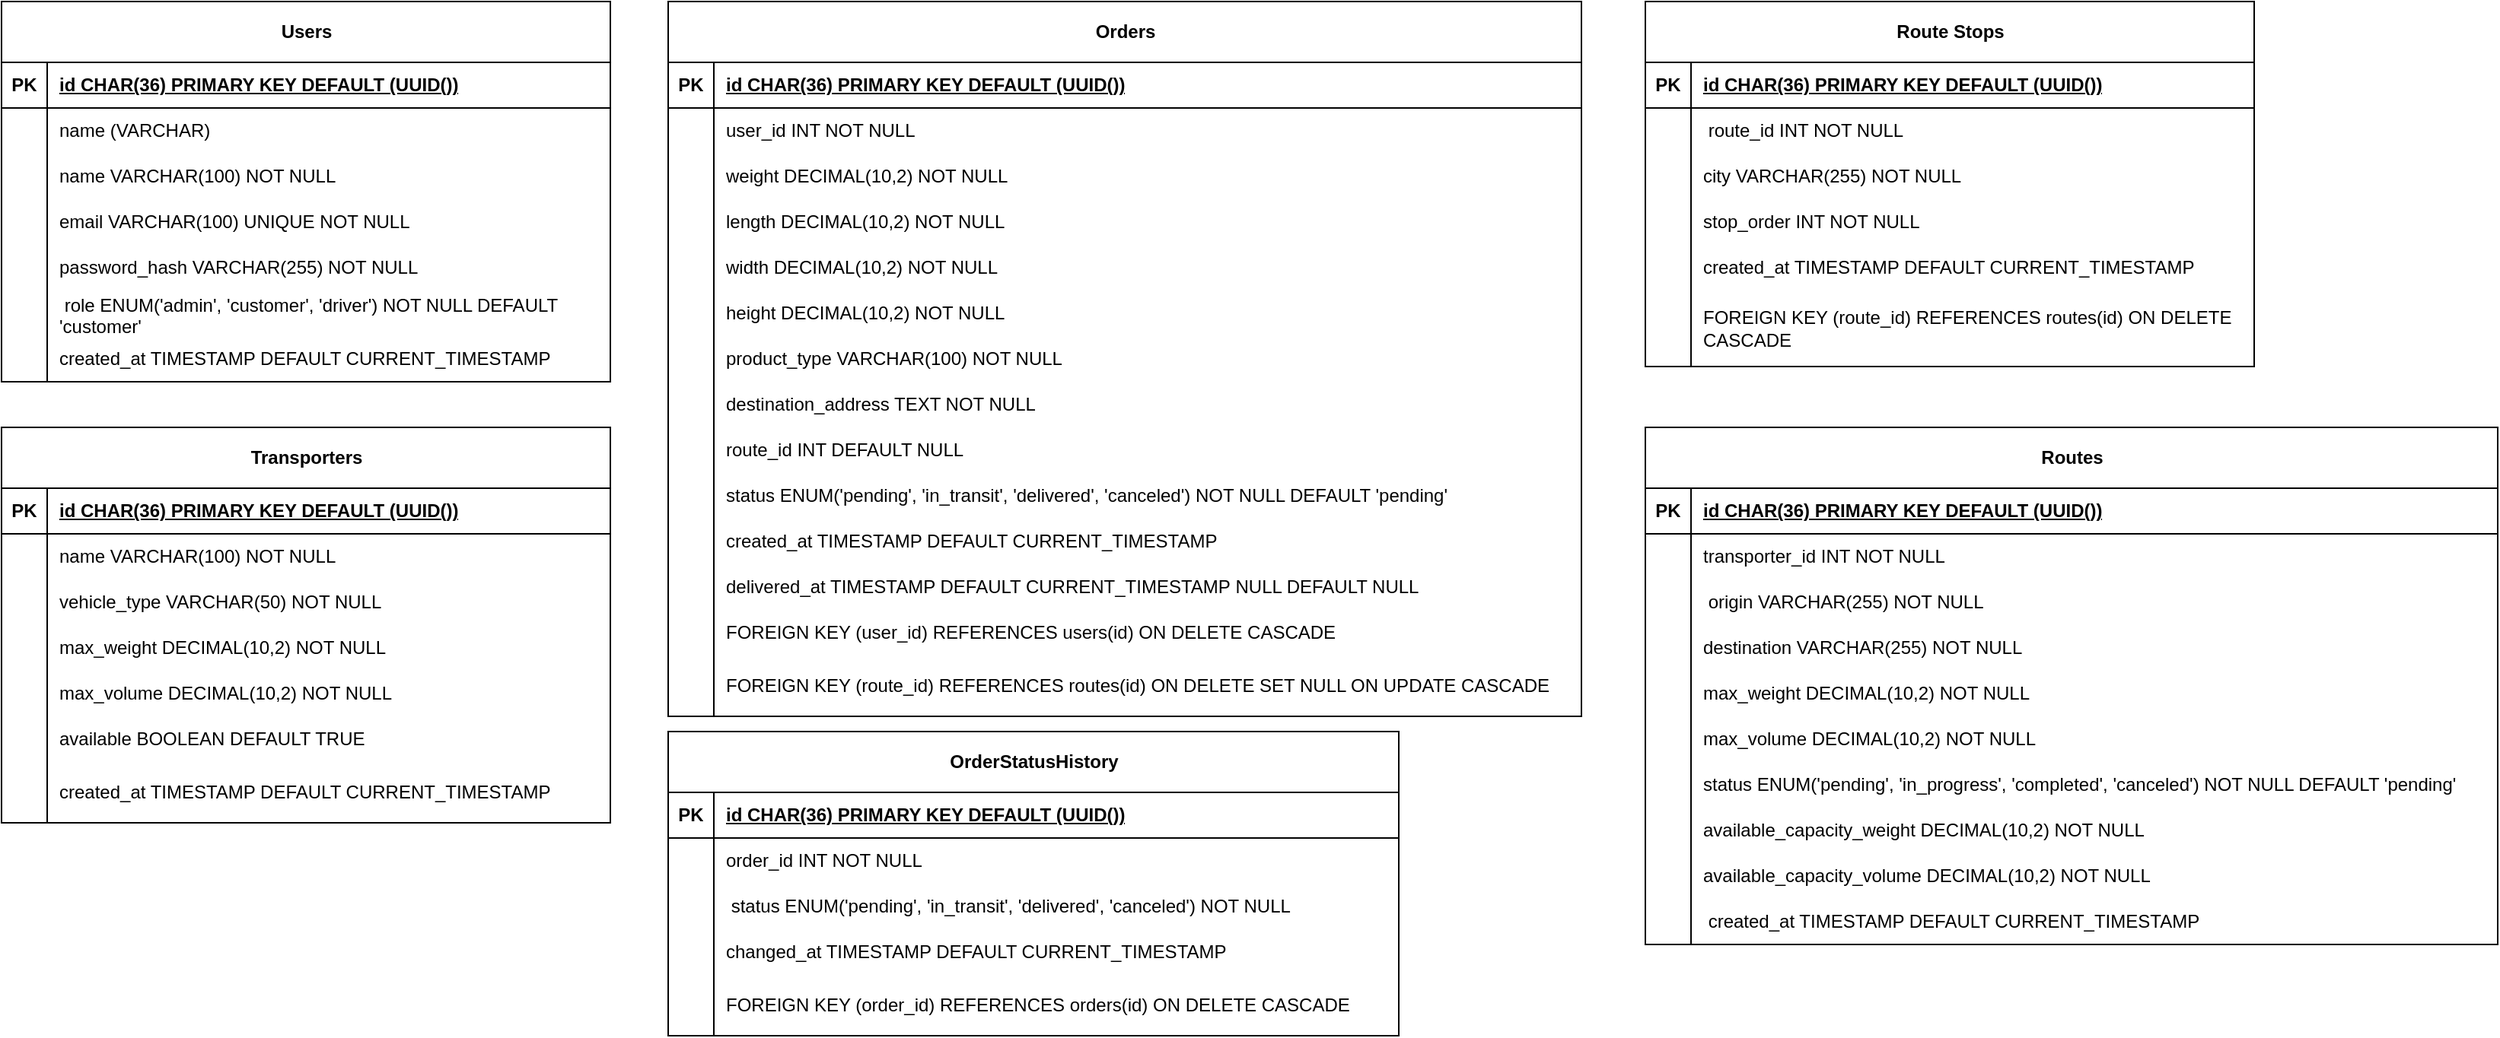 <mxfile version="26.0.11">
  <diagram id="R2lEEEUBdFMjLlhIrx00" name="Page-1">
    <mxGraphModel dx="2049" dy="1170" grid="1" gridSize="10" guides="1" tooltips="1" connect="1" arrows="1" fold="1" page="1" pageScale="1" pageWidth="850" pageHeight="1100" math="0" shadow="0" extFonts="Permanent Marker^https://fonts.googleapis.com/css?family=Permanent+Marker">
      <root>
        <mxCell id="0" />
        <mxCell id="1" parent="0" />
        <mxCell id="r4s87fFPxj2cqv9Bb6Lu-6" value="Users" style="shape=table;startSize=40;container=1;collapsible=1;childLayout=tableLayout;fixedRows=1;rowLines=0;fontStyle=1;align=center;resizeLast=1;html=1;" vertex="1" parent="1">
          <mxGeometry x="40" y="40" width="400" height="250" as="geometry">
            <mxRectangle x="40" y="40" width="70" height="40" as="alternateBounds" />
          </mxGeometry>
        </mxCell>
        <mxCell id="r4s87fFPxj2cqv9Bb6Lu-7" value="" style="shape=tableRow;horizontal=0;startSize=0;swimlaneHead=0;swimlaneBody=0;fillColor=none;collapsible=0;dropTarget=0;points=[[0,0.5],[1,0.5]];portConstraint=eastwest;top=0;left=0;right=0;bottom=1;" vertex="1" parent="r4s87fFPxj2cqv9Bb6Lu-6">
          <mxGeometry y="40" width="400" height="30" as="geometry" />
        </mxCell>
        <mxCell id="r4s87fFPxj2cqv9Bb6Lu-8" value="PK" style="shape=partialRectangle;connectable=0;fillColor=none;top=0;left=0;bottom=0;right=0;fontStyle=1;overflow=hidden;whiteSpace=wrap;html=1;" vertex="1" parent="r4s87fFPxj2cqv9Bb6Lu-7">
          <mxGeometry width="30" height="30" as="geometry">
            <mxRectangle width="30" height="30" as="alternateBounds" />
          </mxGeometry>
        </mxCell>
        <mxCell id="r4s87fFPxj2cqv9Bb6Lu-9" value="id CHAR(36) PRIMARY KEY DEFAULT (UUID())" style="shape=partialRectangle;connectable=0;fillColor=none;top=0;left=0;bottom=0;right=0;align=left;spacingLeft=6;fontStyle=5;overflow=hidden;whiteSpace=wrap;html=1;" vertex="1" parent="r4s87fFPxj2cqv9Bb6Lu-7">
          <mxGeometry x="30" width="370" height="30" as="geometry">
            <mxRectangle width="370" height="30" as="alternateBounds" />
          </mxGeometry>
        </mxCell>
        <mxCell id="r4s87fFPxj2cqv9Bb6Lu-10" value="" style="shape=tableRow;horizontal=0;startSize=0;swimlaneHead=0;swimlaneBody=0;fillColor=none;collapsible=0;dropTarget=0;points=[[0,0.5],[1,0.5]];portConstraint=eastwest;top=0;left=0;right=0;bottom=0;" vertex="1" parent="r4s87fFPxj2cqv9Bb6Lu-6">
          <mxGeometry y="70" width="400" height="30" as="geometry" />
        </mxCell>
        <mxCell id="r4s87fFPxj2cqv9Bb6Lu-11" value="" style="shape=partialRectangle;connectable=0;fillColor=none;top=0;left=0;bottom=0;right=0;editable=1;overflow=hidden;whiteSpace=wrap;html=1;" vertex="1" parent="r4s87fFPxj2cqv9Bb6Lu-10">
          <mxGeometry width="30" height="30" as="geometry">
            <mxRectangle width="30" height="30" as="alternateBounds" />
          </mxGeometry>
        </mxCell>
        <mxCell id="r4s87fFPxj2cqv9Bb6Lu-12" value="&lt;span data-end=&quot;1705&quot; data-start=&quot;1697&quot;&gt;name&lt;/span&gt; (VARCHAR)" style="shape=partialRectangle;connectable=0;fillColor=none;top=0;left=0;bottom=0;right=0;align=left;spacingLeft=6;overflow=hidden;whiteSpace=wrap;html=1;" vertex="1" parent="r4s87fFPxj2cqv9Bb6Lu-10">
          <mxGeometry x="30" width="370" height="30" as="geometry">
            <mxRectangle width="370" height="30" as="alternateBounds" />
          </mxGeometry>
        </mxCell>
        <mxCell id="r4s87fFPxj2cqv9Bb6Lu-13" value="" style="shape=tableRow;horizontal=0;startSize=0;swimlaneHead=0;swimlaneBody=0;fillColor=none;collapsible=0;dropTarget=0;points=[[0,0.5],[1,0.5]];portConstraint=eastwest;top=0;left=0;right=0;bottom=0;" vertex="1" parent="r4s87fFPxj2cqv9Bb6Lu-6">
          <mxGeometry y="100" width="400" height="30" as="geometry" />
        </mxCell>
        <mxCell id="r4s87fFPxj2cqv9Bb6Lu-14" value="" style="shape=partialRectangle;connectable=0;fillColor=none;top=0;left=0;bottom=0;right=0;editable=1;overflow=hidden;whiteSpace=wrap;html=1;" vertex="1" parent="r4s87fFPxj2cqv9Bb6Lu-13">
          <mxGeometry width="30" height="30" as="geometry">
            <mxRectangle width="30" height="30" as="alternateBounds" />
          </mxGeometry>
        </mxCell>
        <mxCell id="r4s87fFPxj2cqv9Bb6Lu-15" value="name VARCHAR(100) NOT NULL" style="shape=partialRectangle;connectable=0;fillColor=none;top=0;left=0;bottom=0;right=0;align=left;spacingLeft=6;overflow=hidden;whiteSpace=wrap;html=1;" vertex="1" parent="r4s87fFPxj2cqv9Bb6Lu-13">
          <mxGeometry x="30" width="370" height="30" as="geometry">
            <mxRectangle width="370" height="30" as="alternateBounds" />
          </mxGeometry>
        </mxCell>
        <mxCell id="r4s87fFPxj2cqv9Bb6Lu-16" value="" style="shape=tableRow;horizontal=0;startSize=0;swimlaneHead=0;swimlaneBody=0;fillColor=none;collapsible=0;dropTarget=0;points=[[0,0.5],[1,0.5]];portConstraint=eastwest;top=0;left=0;right=0;bottom=0;" vertex="1" parent="r4s87fFPxj2cqv9Bb6Lu-6">
          <mxGeometry y="130" width="400" height="30" as="geometry" />
        </mxCell>
        <mxCell id="r4s87fFPxj2cqv9Bb6Lu-17" value="" style="shape=partialRectangle;connectable=0;fillColor=none;top=0;left=0;bottom=0;right=0;editable=1;overflow=hidden;whiteSpace=wrap;html=1;" vertex="1" parent="r4s87fFPxj2cqv9Bb6Lu-16">
          <mxGeometry width="30" height="30" as="geometry">
            <mxRectangle width="30" height="30" as="alternateBounds" />
          </mxGeometry>
        </mxCell>
        <mxCell id="r4s87fFPxj2cqv9Bb6Lu-18" value="email VARCHAR(100) UNIQUE NOT NULL" style="shape=partialRectangle;connectable=0;fillColor=none;top=0;left=0;bottom=0;right=0;align=left;spacingLeft=6;overflow=hidden;whiteSpace=wrap;html=1;" vertex="1" parent="r4s87fFPxj2cqv9Bb6Lu-16">
          <mxGeometry x="30" width="370" height="30" as="geometry">
            <mxRectangle width="370" height="30" as="alternateBounds" />
          </mxGeometry>
        </mxCell>
        <mxCell id="r4s87fFPxj2cqv9Bb6Lu-80" value="" style="shape=tableRow;horizontal=0;startSize=0;swimlaneHead=0;swimlaneBody=0;fillColor=none;collapsible=0;dropTarget=0;points=[[0,0.5],[1,0.5]];portConstraint=eastwest;top=0;left=0;right=0;bottom=0;" vertex="1" parent="r4s87fFPxj2cqv9Bb6Lu-6">
          <mxGeometry y="160" width="400" height="30" as="geometry" />
        </mxCell>
        <mxCell id="r4s87fFPxj2cqv9Bb6Lu-81" value="" style="shape=partialRectangle;connectable=0;fillColor=none;top=0;left=0;bottom=0;right=0;editable=1;overflow=hidden;whiteSpace=wrap;html=1;" vertex="1" parent="r4s87fFPxj2cqv9Bb6Lu-80">
          <mxGeometry width="30" height="30" as="geometry">
            <mxRectangle width="30" height="30" as="alternateBounds" />
          </mxGeometry>
        </mxCell>
        <mxCell id="r4s87fFPxj2cqv9Bb6Lu-82" value="password_hash VARCHAR(255) NOT NULL" style="shape=partialRectangle;connectable=0;fillColor=none;top=0;left=0;bottom=0;right=0;align=left;spacingLeft=6;overflow=hidden;whiteSpace=wrap;html=1;" vertex="1" parent="r4s87fFPxj2cqv9Bb6Lu-80">
          <mxGeometry x="30" width="370" height="30" as="geometry">
            <mxRectangle width="370" height="30" as="alternateBounds" />
          </mxGeometry>
        </mxCell>
        <mxCell id="r4s87fFPxj2cqv9Bb6Lu-83" value="" style="shape=tableRow;horizontal=0;startSize=0;swimlaneHead=0;swimlaneBody=0;fillColor=none;collapsible=0;dropTarget=0;points=[[0,0.5],[1,0.5]];portConstraint=eastwest;top=0;left=0;right=0;bottom=0;" vertex="1" parent="r4s87fFPxj2cqv9Bb6Lu-6">
          <mxGeometry y="190" width="400" height="30" as="geometry" />
        </mxCell>
        <mxCell id="r4s87fFPxj2cqv9Bb6Lu-84" value="" style="shape=partialRectangle;connectable=0;fillColor=none;top=0;left=0;bottom=0;right=0;editable=1;overflow=hidden;whiteSpace=wrap;html=1;" vertex="1" parent="r4s87fFPxj2cqv9Bb6Lu-83">
          <mxGeometry width="30" height="30" as="geometry">
            <mxRectangle width="30" height="30" as="alternateBounds" />
          </mxGeometry>
        </mxCell>
        <mxCell id="r4s87fFPxj2cqv9Bb6Lu-85" value="&amp;nbsp;role ENUM(&#39;admin&#39;, &#39;customer&#39;, &#39;driver&#39;) NOT NULL DEFAULT &#39;customer&#39;" style="shape=partialRectangle;connectable=0;fillColor=none;top=0;left=0;bottom=0;right=0;align=left;spacingLeft=6;overflow=hidden;whiteSpace=wrap;html=1;" vertex="1" parent="r4s87fFPxj2cqv9Bb6Lu-83">
          <mxGeometry x="30" width="370" height="30" as="geometry">
            <mxRectangle width="370" height="30" as="alternateBounds" />
          </mxGeometry>
        </mxCell>
        <mxCell id="r4s87fFPxj2cqv9Bb6Lu-101" value="" style="shape=tableRow;horizontal=0;startSize=0;swimlaneHead=0;swimlaneBody=0;fillColor=none;collapsible=0;dropTarget=0;points=[[0,0.5],[1,0.5]];portConstraint=eastwest;top=0;left=0;right=0;bottom=0;" vertex="1" parent="r4s87fFPxj2cqv9Bb6Lu-6">
          <mxGeometry y="220" width="400" height="30" as="geometry" />
        </mxCell>
        <mxCell id="r4s87fFPxj2cqv9Bb6Lu-102" value="" style="shape=partialRectangle;connectable=0;fillColor=none;top=0;left=0;bottom=0;right=0;editable=1;overflow=hidden;whiteSpace=wrap;html=1;" vertex="1" parent="r4s87fFPxj2cqv9Bb6Lu-101">
          <mxGeometry width="30" height="30" as="geometry">
            <mxRectangle width="30" height="30" as="alternateBounds" />
          </mxGeometry>
        </mxCell>
        <mxCell id="r4s87fFPxj2cqv9Bb6Lu-103" value="created_at TIMESTAMP DEFAULT CURRENT_TIMESTAMP" style="shape=partialRectangle;connectable=0;fillColor=none;top=0;left=0;bottom=0;right=0;align=left;spacingLeft=6;overflow=hidden;whiteSpace=wrap;html=1;" vertex="1" parent="r4s87fFPxj2cqv9Bb6Lu-101">
          <mxGeometry x="30" width="370" height="30" as="geometry">
            <mxRectangle width="370" height="30" as="alternateBounds" />
          </mxGeometry>
        </mxCell>
        <mxCell id="r4s87fFPxj2cqv9Bb6Lu-19" value="Orders" style="shape=table;startSize=40;container=1;collapsible=1;childLayout=tableLayout;fixedRows=1;rowLines=0;fontStyle=1;align=center;resizeLast=1;html=1;" vertex="1" parent="1">
          <mxGeometry x="478" y="40" width="600" height="470" as="geometry" />
        </mxCell>
        <mxCell id="r4s87fFPxj2cqv9Bb6Lu-20" value="" style="shape=tableRow;horizontal=0;startSize=0;swimlaneHead=0;swimlaneBody=0;fillColor=none;collapsible=0;dropTarget=0;points=[[0,0.5],[1,0.5]];portConstraint=eastwest;top=0;left=0;right=0;bottom=1;" vertex="1" parent="r4s87fFPxj2cqv9Bb6Lu-19">
          <mxGeometry y="40" width="600" height="30" as="geometry" />
        </mxCell>
        <mxCell id="r4s87fFPxj2cqv9Bb6Lu-21" value="PK" style="shape=partialRectangle;connectable=0;fillColor=none;top=0;left=0;bottom=0;right=0;fontStyle=1;overflow=hidden;whiteSpace=wrap;html=1;" vertex="1" parent="r4s87fFPxj2cqv9Bb6Lu-20">
          <mxGeometry width="30" height="30" as="geometry">
            <mxRectangle width="30" height="30" as="alternateBounds" />
          </mxGeometry>
        </mxCell>
        <mxCell id="r4s87fFPxj2cqv9Bb6Lu-22" value="id CHAR(36) PRIMARY KEY DEFAULT (UUID())" style="shape=partialRectangle;connectable=0;fillColor=none;top=0;left=0;bottom=0;right=0;align=left;spacingLeft=6;fontStyle=5;overflow=hidden;whiteSpace=wrap;html=1;" vertex="1" parent="r4s87fFPxj2cqv9Bb6Lu-20">
          <mxGeometry x="30" width="570" height="30" as="geometry">
            <mxRectangle width="570" height="30" as="alternateBounds" />
          </mxGeometry>
        </mxCell>
        <mxCell id="r4s87fFPxj2cqv9Bb6Lu-23" value="" style="shape=tableRow;horizontal=0;startSize=0;swimlaneHead=0;swimlaneBody=0;fillColor=none;collapsible=0;dropTarget=0;points=[[0,0.5],[1,0.5]];portConstraint=eastwest;top=0;left=0;right=0;bottom=0;" vertex="1" parent="r4s87fFPxj2cqv9Bb6Lu-19">
          <mxGeometry y="70" width="600" height="30" as="geometry" />
        </mxCell>
        <mxCell id="r4s87fFPxj2cqv9Bb6Lu-24" value="" style="shape=partialRectangle;connectable=0;fillColor=none;top=0;left=0;bottom=0;right=0;editable=1;overflow=hidden;whiteSpace=wrap;html=1;" vertex="1" parent="r4s87fFPxj2cqv9Bb6Lu-23">
          <mxGeometry width="30" height="30" as="geometry">
            <mxRectangle width="30" height="30" as="alternateBounds" />
          </mxGeometry>
        </mxCell>
        <mxCell id="r4s87fFPxj2cqv9Bb6Lu-25" value="user_id INT NOT NULL" style="shape=partialRectangle;connectable=0;fillColor=none;top=0;left=0;bottom=0;right=0;align=left;spacingLeft=6;overflow=hidden;whiteSpace=wrap;html=1;" vertex="1" parent="r4s87fFPxj2cqv9Bb6Lu-23">
          <mxGeometry x="30" width="570" height="30" as="geometry">
            <mxRectangle width="570" height="30" as="alternateBounds" />
          </mxGeometry>
        </mxCell>
        <mxCell id="r4s87fFPxj2cqv9Bb6Lu-26" value="" style="shape=tableRow;horizontal=0;startSize=0;swimlaneHead=0;swimlaneBody=0;fillColor=none;collapsible=0;dropTarget=0;points=[[0,0.5],[1,0.5]];portConstraint=eastwest;top=0;left=0;right=0;bottom=0;" vertex="1" parent="r4s87fFPxj2cqv9Bb6Lu-19">
          <mxGeometry y="100" width="600" height="30" as="geometry" />
        </mxCell>
        <mxCell id="r4s87fFPxj2cqv9Bb6Lu-27" value="" style="shape=partialRectangle;connectable=0;fillColor=none;top=0;left=0;bottom=0;right=0;editable=1;overflow=hidden;whiteSpace=wrap;html=1;" vertex="1" parent="r4s87fFPxj2cqv9Bb6Lu-26">
          <mxGeometry width="30" height="30" as="geometry">
            <mxRectangle width="30" height="30" as="alternateBounds" />
          </mxGeometry>
        </mxCell>
        <mxCell id="r4s87fFPxj2cqv9Bb6Lu-28" value="weight DECIMAL(10,2) NOT NULL" style="shape=partialRectangle;connectable=0;fillColor=none;top=0;left=0;bottom=0;right=0;align=left;spacingLeft=6;overflow=hidden;whiteSpace=wrap;html=1;" vertex="1" parent="r4s87fFPxj2cqv9Bb6Lu-26">
          <mxGeometry x="30" width="570" height="30" as="geometry">
            <mxRectangle width="570" height="30" as="alternateBounds" />
          </mxGeometry>
        </mxCell>
        <mxCell id="r4s87fFPxj2cqv9Bb6Lu-29" value="" style="shape=tableRow;horizontal=0;startSize=0;swimlaneHead=0;swimlaneBody=0;fillColor=none;collapsible=0;dropTarget=0;points=[[0,0.5],[1,0.5]];portConstraint=eastwest;top=0;left=0;right=0;bottom=0;" vertex="1" parent="r4s87fFPxj2cqv9Bb6Lu-19">
          <mxGeometry y="130" width="600" height="30" as="geometry" />
        </mxCell>
        <mxCell id="r4s87fFPxj2cqv9Bb6Lu-30" value="" style="shape=partialRectangle;connectable=0;fillColor=none;top=0;left=0;bottom=0;right=0;editable=1;overflow=hidden;whiteSpace=wrap;html=1;" vertex="1" parent="r4s87fFPxj2cqv9Bb6Lu-29">
          <mxGeometry width="30" height="30" as="geometry">
            <mxRectangle width="30" height="30" as="alternateBounds" />
          </mxGeometry>
        </mxCell>
        <mxCell id="r4s87fFPxj2cqv9Bb6Lu-31" value="length DECIMAL(10,2) NOT NULL" style="shape=partialRectangle;connectable=0;fillColor=none;top=0;left=0;bottom=0;right=0;align=left;spacingLeft=6;overflow=hidden;whiteSpace=wrap;html=1;" vertex="1" parent="r4s87fFPxj2cqv9Bb6Lu-29">
          <mxGeometry x="30" width="570" height="30" as="geometry">
            <mxRectangle width="570" height="30" as="alternateBounds" />
          </mxGeometry>
        </mxCell>
        <mxCell id="r4s87fFPxj2cqv9Bb6Lu-86" value="" style="shape=tableRow;horizontal=0;startSize=0;swimlaneHead=0;swimlaneBody=0;fillColor=none;collapsible=0;dropTarget=0;points=[[0,0.5],[1,0.5]];portConstraint=eastwest;top=0;left=0;right=0;bottom=0;" vertex="1" parent="r4s87fFPxj2cqv9Bb6Lu-19">
          <mxGeometry y="160" width="600" height="30" as="geometry" />
        </mxCell>
        <mxCell id="r4s87fFPxj2cqv9Bb6Lu-87" value="" style="shape=partialRectangle;connectable=0;fillColor=none;top=0;left=0;bottom=0;right=0;editable=1;overflow=hidden;whiteSpace=wrap;html=1;" vertex="1" parent="r4s87fFPxj2cqv9Bb6Lu-86">
          <mxGeometry width="30" height="30" as="geometry">
            <mxRectangle width="30" height="30" as="alternateBounds" />
          </mxGeometry>
        </mxCell>
        <mxCell id="r4s87fFPxj2cqv9Bb6Lu-88" value="width DECIMAL(10,2) NOT NULL" style="shape=partialRectangle;connectable=0;fillColor=none;top=0;left=0;bottom=0;right=0;align=left;spacingLeft=6;overflow=hidden;whiteSpace=wrap;html=1;" vertex="1" parent="r4s87fFPxj2cqv9Bb6Lu-86">
          <mxGeometry x="30" width="570" height="30" as="geometry">
            <mxRectangle width="570" height="30" as="alternateBounds" />
          </mxGeometry>
        </mxCell>
        <mxCell id="r4s87fFPxj2cqv9Bb6Lu-89" value="" style="shape=tableRow;horizontal=0;startSize=0;swimlaneHead=0;swimlaneBody=0;fillColor=none;collapsible=0;dropTarget=0;points=[[0,0.5],[1,0.5]];portConstraint=eastwest;top=0;left=0;right=0;bottom=0;" vertex="1" parent="r4s87fFPxj2cqv9Bb6Lu-19">
          <mxGeometry y="190" width="600" height="30" as="geometry" />
        </mxCell>
        <mxCell id="r4s87fFPxj2cqv9Bb6Lu-90" value="" style="shape=partialRectangle;connectable=0;fillColor=none;top=0;left=0;bottom=0;right=0;editable=1;overflow=hidden;whiteSpace=wrap;html=1;" vertex="1" parent="r4s87fFPxj2cqv9Bb6Lu-89">
          <mxGeometry width="30" height="30" as="geometry">
            <mxRectangle width="30" height="30" as="alternateBounds" />
          </mxGeometry>
        </mxCell>
        <mxCell id="r4s87fFPxj2cqv9Bb6Lu-91" value="height DECIMAL(10,2) NOT NULL" style="shape=partialRectangle;connectable=0;fillColor=none;top=0;left=0;bottom=0;right=0;align=left;spacingLeft=6;overflow=hidden;whiteSpace=wrap;html=1;" vertex="1" parent="r4s87fFPxj2cqv9Bb6Lu-89">
          <mxGeometry x="30" width="570" height="30" as="geometry">
            <mxRectangle width="570" height="30" as="alternateBounds" />
          </mxGeometry>
        </mxCell>
        <mxCell id="r4s87fFPxj2cqv9Bb6Lu-92" value="" style="shape=tableRow;horizontal=0;startSize=0;swimlaneHead=0;swimlaneBody=0;fillColor=none;collapsible=0;dropTarget=0;points=[[0,0.5],[1,0.5]];portConstraint=eastwest;top=0;left=0;right=0;bottom=0;" vertex="1" parent="r4s87fFPxj2cqv9Bb6Lu-19">
          <mxGeometry y="220" width="600" height="30" as="geometry" />
        </mxCell>
        <mxCell id="r4s87fFPxj2cqv9Bb6Lu-93" value="" style="shape=partialRectangle;connectable=0;fillColor=none;top=0;left=0;bottom=0;right=0;editable=1;overflow=hidden;whiteSpace=wrap;html=1;" vertex="1" parent="r4s87fFPxj2cqv9Bb6Lu-92">
          <mxGeometry width="30" height="30" as="geometry">
            <mxRectangle width="30" height="30" as="alternateBounds" />
          </mxGeometry>
        </mxCell>
        <mxCell id="r4s87fFPxj2cqv9Bb6Lu-94" value="product_type VARCHAR(100) NOT NULL" style="shape=partialRectangle;connectable=0;fillColor=none;top=0;left=0;bottom=0;right=0;align=left;spacingLeft=6;overflow=hidden;whiteSpace=wrap;html=1;" vertex="1" parent="r4s87fFPxj2cqv9Bb6Lu-92">
          <mxGeometry x="30" width="570" height="30" as="geometry">
            <mxRectangle width="570" height="30" as="alternateBounds" />
          </mxGeometry>
        </mxCell>
        <mxCell id="r4s87fFPxj2cqv9Bb6Lu-95" value="" style="shape=tableRow;horizontal=0;startSize=0;swimlaneHead=0;swimlaneBody=0;fillColor=none;collapsible=0;dropTarget=0;points=[[0,0.5],[1,0.5]];portConstraint=eastwest;top=0;left=0;right=0;bottom=0;" vertex="1" parent="r4s87fFPxj2cqv9Bb6Lu-19">
          <mxGeometry y="250" width="600" height="30" as="geometry" />
        </mxCell>
        <mxCell id="r4s87fFPxj2cqv9Bb6Lu-96" value="" style="shape=partialRectangle;connectable=0;fillColor=none;top=0;left=0;bottom=0;right=0;editable=1;overflow=hidden;whiteSpace=wrap;html=1;" vertex="1" parent="r4s87fFPxj2cqv9Bb6Lu-95">
          <mxGeometry width="30" height="30" as="geometry">
            <mxRectangle width="30" height="30" as="alternateBounds" />
          </mxGeometry>
        </mxCell>
        <mxCell id="r4s87fFPxj2cqv9Bb6Lu-97" value="destination_address TEXT NOT NULL" style="shape=partialRectangle;connectable=0;fillColor=none;top=0;left=0;bottom=0;right=0;align=left;spacingLeft=6;overflow=hidden;whiteSpace=wrap;html=1;" vertex="1" parent="r4s87fFPxj2cqv9Bb6Lu-95">
          <mxGeometry x="30" width="570" height="30" as="geometry">
            <mxRectangle width="570" height="30" as="alternateBounds" />
          </mxGeometry>
        </mxCell>
        <mxCell id="r4s87fFPxj2cqv9Bb6Lu-98" value="" style="shape=tableRow;horizontal=0;startSize=0;swimlaneHead=0;swimlaneBody=0;fillColor=none;collapsible=0;dropTarget=0;points=[[0,0.5],[1,0.5]];portConstraint=eastwest;top=0;left=0;right=0;bottom=0;" vertex="1" parent="r4s87fFPxj2cqv9Bb6Lu-19">
          <mxGeometry y="280" width="600" height="30" as="geometry" />
        </mxCell>
        <mxCell id="r4s87fFPxj2cqv9Bb6Lu-99" value="" style="shape=partialRectangle;connectable=0;fillColor=none;top=0;left=0;bottom=0;right=0;editable=1;overflow=hidden;whiteSpace=wrap;html=1;" vertex="1" parent="r4s87fFPxj2cqv9Bb6Lu-98">
          <mxGeometry width="30" height="30" as="geometry">
            <mxRectangle width="30" height="30" as="alternateBounds" />
          </mxGeometry>
        </mxCell>
        <mxCell id="r4s87fFPxj2cqv9Bb6Lu-100" value="route_id INT DEFAULT NULL" style="shape=partialRectangle;connectable=0;fillColor=none;top=0;left=0;bottom=0;right=0;align=left;spacingLeft=6;overflow=hidden;whiteSpace=wrap;html=1;" vertex="1" parent="r4s87fFPxj2cqv9Bb6Lu-98">
          <mxGeometry x="30" width="570" height="30" as="geometry">
            <mxRectangle width="570" height="30" as="alternateBounds" />
          </mxGeometry>
        </mxCell>
        <mxCell id="r4s87fFPxj2cqv9Bb6Lu-104" value="" style="shape=tableRow;horizontal=0;startSize=0;swimlaneHead=0;swimlaneBody=0;fillColor=none;collapsible=0;dropTarget=0;points=[[0,0.5],[1,0.5]];portConstraint=eastwest;top=0;left=0;right=0;bottom=0;" vertex="1" parent="r4s87fFPxj2cqv9Bb6Lu-19">
          <mxGeometry y="310" width="600" height="30" as="geometry" />
        </mxCell>
        <mxCell id="r4s87fFPxj2cqv9Bb6Lu-105" value="" style="shape=partialRectangle;connectable=0;fillColor=none;top=0;left=0;bottom=0;right=0;editable=1;overflow=hidden;whiteSpace=wrap;html=1;" vertex="1" parent="r4s87fFPxj2cqv9Bb6Lu-104">
          <mxGeometry width="30" height="30" as="geometry">
            <mxRectangle width="30" height="30" as="alternateBounds" />
          </mxGeometry>
        </mxCell>
        <mxCell id="r4s87fFPxj2cqv9Bb6Lu-106" value="status ENUM(&#39;pending&#39;, &#39;in_transit&#39;, &#39;delivered&#39;, &#39;canceled&#39;) NOT NULL DEFAULT &#39;pending&#39;" style="shape=partialRectangle;connectable=0;fillColor=none;top=0;left=0;bottom=0;right=0;align=left;spacingLeft=6;overflow=hidden;whiteSpace=wrap;html=1;" vertex="1" parent="r4s87fFPxj2cqv9Bb6Lu-104">
          <mxGeometry x="30" width="570" height="30" as="geometry">
            <mxRectangle width="570" height="30" as="alternateBounds" />
          </mxGeometry>
        </mxCell>
        <mxCell id="r4s87fFPxj2cqv9Bb6Lu-107" value="" style="shape=tableRow;horizontal=0;startSize=0;swimlaneHead=0;swimlaneBody=0;fillColor=none;collapsible=0;dropTarget=0;points=[[0,0.5],[1,0.5]];portConstraint=eastwest;top=0;left=0;right=0;bottom=0;" vertex="1" parent="r4s87fFPxj2cqv9Bb6Lu-19">
          <mxGeometry y="340" width="600" height="30" as="geometry" />
        </mxCell>
        <mxCell id="r4s87fFPxj2cqv9Bb6Lu-108" value="" style="shape=partialRectangle;connectable=0;fillColor=none;top=0;left=0;bottom=0;right=0;editable=1;overflow=hidden;whiteSpace=wrap;html=1;" vertex="1" parent="r4s87fFPxj2cqv9Bb6Lu-107">
          <mxGeometry width="30" height="30" as="geometry">
            <mxRectangle width="30" height="30" as="alternateBounds" />
          </mxGeometry>
        </mxCell>
        <mxCell id="r4s87fFPxj2cqv9Bb6Lu-109" value="created_at TIMESTAMP DEFAULT CURRENT_TIMESTAMP" style="shape=partialRectangle;connectable=0;fillColor=none;top=0;left=0;bottom=0;right=0;align=left;spacingLeft=6;overflow=hidden;whiteSpace=wrap;html=1;" vertex="1" parent="r4s87fFPxj2cqv9Bb6Lu-107">
          <mxGeometry x="30" width="570" height="30" as="geometry">
            <mxRectangle width="570" height="30" as="alternateBounds" />
          </mxGeometry>
        </mxCell>
        <mxCell id="r4s87fFPxj2cqv9Bb6Lu-176" value="" style="shape=tableRow;horizontal=0;startSize=0;swimlaneHead=0;swimlaneBody=0;fillColor=none;collapsible=0;dropTarget=0;points=[[0,0.5],[1,0.5]];portConstraint=eastwest;top=0;left=0;right=0;bottom=0;" vertex="1" parent="r4s87fFPxj2cqv9Bb6Lu-19">
          <mxGeometry y="370" width="600" height="30" as="geometry" />
        </mxCell>
        <mxCell id="r4s87fFPxj2cqv9Bb6Lu-177" value="" style="shape=partialRectangle;connectable=0;fillColor=none;top=0;left=0;bottom=0;right=0;editable=1;overflow=hidden;whiteSpace=wrap;html=1;" vertex="1" parent="r4s87fFPxj2cqv9Bb6Lu-176">
          <mxGeometry width="30" height="30" as="geometry">
            <mxRectangle width="30" height="30" as="alternateBounds" />
          </mxGeometry>
        </mxCell>
        <mxCell id="r4s87fFPxj2cqv9Bb6Lu-178" value="delivered_at TIMESTAMP DEFAULT CURRENT_TIMESTAMP&amp;nbsp;NULL DEFAULT NULL" style="shape=partialRectangle;connectable=0;fillColor=none;top=0;left=0;bottom=0;right=0;align=left;spacingLeft=6;overflow=hidden;whiteSpace=wrap;html=1;" vertex="1" parent="r4s87fFPxj2cqv9Bb6Lu-176">
          <mxGeometry x="30" width="570" height="30" as="geometry">
            <mxRectangle width="570" height="30" as="alternateBounds" />
          </mxGeometry>
        </mxCell>
        <mxCell id="r4s87fFPxj2cqv9Bb6Lu-110" value="" style="shape=tableRow;horizontal=0;startSize=0;swimlaneHead=0;swimlaneBody=0;fillColor=none;collapsible=0;dropTarget=0;points=[[0,0.5],[1,0.5]];portConstraint=eastwest;top=0;left=0;right=0;bottom=0;" vertex="1" parent="r4s87fFPxj2cqv9Bb6Lu-19">
          <mxGeometry y="400" width="600" height="30" as="geometry" />
        </mxCell>
        <mxCell id="r4s87fFPxj2cqv9Bb6Lu-111" value="" style="shape=partialRectangle;connectable=0;fillColor=none;top=0;left=0;bottom=0;right=0;editable=1;overflow=hidden;whiteSpace=wrap;html=1;" vertex="1" parent="r4s87fFPxj2cqv9Bb6Lu-110">
          <mxGeometry width="30" height="30" as="geometry">
            <mxRectangle width="30" height="30" as="alternateBounds" />
          </mxGeometry>
        </mxCell>
        <mxCell id="r4s87fFPxj2cqv9Bb6Lu-112" value="FOREIGN KEY (user_id) REFERENCES users(id) ON DELETE CASCADE" style="shape=partialRectangle;connectable=0;fillColor=none;top=0;left=0;bottom=0;right=0;align=left;spacingLeft=6;overflow=hidden;whiteSpace=wrap;html=1;" vertex="1" parent="r4s87fFPxj2cqv9Bb6Lu-110">
          <mxGeometry x="30" width="570" height="30" as="geometry">
            <mxRectangle width="570" height="30" as="alternateBounds" />
          </mxGeometry>
        </mxCell>
        <mxCell id="r4s87fFPxj2cqv9Bb6Lu-113" value="" style="shape=tableRow;horizontal=0;startSize=0;swimlaneHead=0;swimlaneBody=0;fillColor=none;collapsible=0;dropTarget=0;points=[[0,0.5],[1,0.5]];portConstraint=eastwest;top=0;left=0;right=0;bottom=0;" vertex="1" parent="r4s87fFPxj2cqv9Bb6Lu-19">
          <mxGeometry y="430" width="600" height="40" as="geometry" />
        </mxCell>
        <mxCell id="r4s87fFPxj2cqv9Bb6Lu-114" value="" style="shape=partialRectangle;connectable=0;fillColor=none;top=0;left=0;bottom=0;right=0;editable=1;overflow=hidden;whiteSpace=wrap;html=1;" vertex="1" parent="r4s87fFPxj2cqv9Bb6Lu-113">
          <mxGeometry width="30" height="40" as="geometry">
            <mxRectangle width="30" height="40" as="alternateBounds" />
          </mxGeometry>
        </mxCell>
        <mxCell id="r4s87fFPxj2cqv9Bb6Lu-115" value="FOREIGN KEY (route_id) REFERENCES routes(id) ON DELETE SET NULL ON UPDATE CASCADE" style="shape=partialRectangle;connectable=0;fillColor=none;top=0;left=0;bottom=0;right=0;align=left;spacingLeft=6;overflow=hidden;whiteSpace=wrap;html=1;" vertex="1" parent="r4s87fFPxj2cqv9Bb6Lu-113">
          <mxGeometry x="30" width="570" height="40" as="geometry">
            <mxRectangle width="570" height="40" as="alternateBounds" />
          </mxGeometry>
        </mxCell>
        <mxCell id="r4s87fFPxj2cqv9Bb6Lu-32" value="Transporters" style="shape=table;startSize=40;container=1;collapsible=1;childLayout=tableLayout;fixedRows=1;rowLines=0;fontStyle=1;align=center;resizeLast=1;html=1;" vertex="1" parent="1">
          <mxGeometry x="40" y="320" width="400" height="260" as="geometry" />
        </mxCell>
        <mxCell id="r4s87fFPxj2cqv9Bb6Lu-33" value="" style="shape=tableRow;horizontal=0;startSize=0;swimlaneHead=0;swimlaneBody=0;fillColor=none;collapsible=0;dropTarget=0;points=[[0,0.5],[1,0.5]];portConstraint=eastwest;top=0;left=0;right=0;bottom=1;" vertex="1" parent="r4s87fFPxj2cqv9Bb6Lu-32">
          <mxGeometry y="40" width="400" height="30" as="geometry" />
        </mxCell>
        <mxCell id="r4s87fFPxj2cqv9Bb6Lu-34" value="PK" style="shape=partialRectangle;connectable=0;fillColor=none;top=0;left=0;bottom=0;right=0;fontStyle=1;overflow=hidden;whiteSpace=wrap;html=1;" vertex="1" parent="r4s87fFPxj2cqv9Bb6Lu-33">
          <mxGeometry width="30" height="30" as="geometry">
            <mxRectangle width="30" height="30" as="alternateBounds" />
          </mxGeometry>
        </mxCell>
        <mxCell id="r4s87fFPxj2cqv9Bb6Lu-35" value="id CHAR(36) PRIMARY KEY DEFAULT (UUID())" style="shape=partialRectangle;connectable=0;fillColor=none;top=0;left=0;bottom=0;right=0;align=left;spacingLeft=6;fontStyle=5;overflow=hidden;whiteSpace=wrap;html=1;" vertex="1" parent="r4s87fFPxj2cqv9Bb6Lu-33">
          <mxGeometry x="30" width="370" height="30" as="geometry">
            <mxRectangle width="370" height="30" as="alternateBounds" />
          </mxGeometry>
        </mxCell>
        <mxCell id="r4s87fFPxj2cqv9Bb6Lu-36" value="" style="shape=tableRow;horizontal=0;startSize=0;swimlaneHead=0;swimlaneBody=0;fillColor=none;collapsible=0;dropTarget=0;points=[[0,0.5],[1,0.5]];portConstraint=eastwest;top=0;left=0;right=0;bottom=0;" vertex="1" parent="r4s87fFPxj2cqv9Bb6Lu-32">
          <mxGeometry y="70" width="400" height="30" as="geometry" />
        </mxCell>
        <mxCell id="r4s87fFPxj2cqv9Bb6Lu-37" value="" style="shape=partialRectangle;connectable=0;fillColor=none;top=0;left=0;bottom=0;right=0;editable=1;overflow=hidden;whiteSpace=wrap;html=1;" vertex="1" parent="r4s87fFPxj2cqv9Bb6Lu-36">
          <mxGeometry width="30" height="30" as="geometry">
            <mxRectangle width="30" height="30" as="alternateBounds" />
          </mxGeometry>
        </mxCell>
        <mxCell id="r4s87fFPxj2cqv9Bb6Lu-38" value="name VARCHAR(100) NOT NULL" style="shape=partialRectangle;connectable=0;fillColor=none;top=0;left=0;bottom=0;right=0;align=left;spacingLeft=6;overflow=hidden;whiteSpace=wrap;html=1;" vertex="1" parent="r4s87fFPxj2cqv9Bb6Lu-36">
          <mxGeometry x="30" width="370" height="30" as="geometry">
            <mxRectangle width="370" height="30" as="alternateBounds" />
          </mxGeometry>
        </mxCell>
        <mxCell id="r4s87fFPxj2cqv9Bb6Lu-39" value="" style="shape=tableRow;horizontal=0;startSize=0;swimlaneHead=0;swimlaneBody=0;fillColor=none;collapsible=0;dropTarget=0;points=[[0,0.5],[1,0.5]];portConstraint=eastwest;top=0;left=0;right=0;bottom=0;" vertex="1" parent="r4s87fFPxj2cqv9Bb6Lu-32">
          <mxGeometry y="100" width="400" height="30" as="geometry" />
        </mxCell>
        <mxCell id="r4s87fFPxj2cqv9Bb6Lu-40" value="" style="shape=partialRectangle;connectable=0;fillColor=none;top=0;left=0;bottom=0;right=0;editable=1;overflow=hidden;whiteSpace=wrap;html=1;" vertex="1" parent="r4s87fFPxj2cqv9Bb6Lu-39">
          <mxGeometry width="30" height="30" as="geometry">
            <mxRectangle width="30" height="30" as="alternateBounds" />
          </mxGeometry>
        </mxCell>
        <mxCell id="r4s87fFPxj2cqv9Bb6Lu-41" value="vehicle_type VARCHAR(50) NOT NULL" style="shape=partialRectangle;connectable=0;fillColor=none;top=0;left=0;bottom=0;right=0;align=left;spacingLeft=6;overflow=hidden;whiteSpace=wrap;html=1;" vertex="1" parent="r4s87fFPxj2cqv9Bb6Lu-39">
          <mxGeometry x="30" width="370" height="30" as="geometry">
            <mxRectangle width="370" height="30" as="alternateBounds" />
          </mxGeometry>
        </mxCell>
        <mxCell id="r4s87fFPxj2cqv9Bb6Lu-42" value="" style="shape=tableRow;horizontal=0;startSize=0;swimlaneHead=0;swimlaneBody=0;fillColor=none;collapsible=0;dropTarget=0;points=[[0,0.5],[1,0.5]];portConstraint=eastwest;top=0;left=0;right=0;bottom=0;" vertex="1" parent="r4s87fFPxj2cqv9Bb6Lu-32">
          <mxGeometry y="130" width="400" height="30" as="geometry" />
        </mxCell>
        <mxCell id="r4s87fFPxj2cqv9Bb6Lu-43" value="" style="shape=partialRectangle;connectable=0;fillColor=none;top=0;left=0;bottom=0;right=0;editable=1;overflow=hidden;whiteSpace=wrap;html=1;" vertex="1" parent="r4s87fFPxj2cqv9Bb6Lu-42">
          <mxGeometry width="30" height="30" as="geometry">
            <mxRectangle width="30" height="30" as="alternateBounds" />
          </mxGeometry>
        </mxCell>
        <mxCell id="r4s87fFPxj2cqv9Bb6Lu-44" value="max_weight DECIMAL(10,2) NOT NULL" style="shape=partialRectangle;connectable=0;fillColor=none;top=0;left=0;bottom=0;right=0;align=left;spacingLeft=6;overflow=hidden;whiteSpace=wrap;html=1;" vertex="1" parent="r4s87fFPxj2cqv9Bb6Lu-42">
          <mxGeometry x="30" width="370" height="30" as="geometry">
            <mxRectangle width="370" height="30" as="alternateBounds" />
          </mxGeometry>
        </mxCell>
        <mxCell id="r4s87fFPxj2cqv9Bb6Lu-160" value="" style="shape=tableRow;horizontal=0;startSize=0;swimlaneHead=0;swimlaneBody=0;fillColor=none;collapsible=0;dropTarget=0;points=[[0,0.5],[1,0.5]];portConstraint=eastwest;top=0;left=0;right=0;bottom=0;" vertex="1" parent="r4s87fFPxj2cqv9Bb6Lu-32">
          <mxGeometry y="160" width="400" height="30" as="geometry" />
        </mxCell>
        <mxCell id="r4s87fFPxj2cqv9Bb6Lu-161" value="" style="shape=partialRectangle;connectable=0;fillColor=none;top=0;left=0;bottom=0;right=0;editable=1;overflow=hidden;whiteSpace=wrap;html=1;" vertex="1" parent="r4s87fFPxj2cqv9Bb6Lu-160">
          <mxGeometry width="30" height="30" as="geometry">
            <mxRectangle width="30" height="30" as="alternateBounds" />
          </mxGeometry>
        </mxCell>
        <mxCell id="r4s87fFPxj2cqv9Bb6Lu-162" value="max_volume DECIMAL(10,2) NOT NULL" style="shape=partialRectangle;connectable=0;fillColor=none;top=0;left=0;bottom=0;right=0;align=left;spacingLeft=6;overflow=hidden;whiteSpace=wrap;html=1;" vertex="1" parent="r4s87fFPxj2cqv9Bb6Lu-160">
          <mxGeometry x="30" width="370" height="30" as="geometry">
            <mxRectangle width="370" height="30" as="alternateBounds" />
          </mxGeometry>
        </mxCell>
        <mxCell id="r4s87fFPxj2cqv9Bb6Lu-163" value="" style="shape=tableRow;horizontal=0;startSize=0;swimlaneHead=0;swimlaneBody=0;fillColor=none;collapsible=0;dropTarget=0;points=[[0,0.5],[1,0.5]];portConstraint=eastwest;top=0;left=0;right=0;bottom=0;" vertex="1" parent="r4s87fFPxj2cqv9Bb6Lu-32">
          <mxGeometry y="190" width="400" height="30" as="geometry" />
        </mxCell>
        <mxCell id="r4s87fFPxj2cqv9Bb6Lu-164" value="" style="shape=partialRectangle;connectable=0;fillColor=none;top=0;left=0;bottom=0;right=0;editable=1;overflow=hidden;whiteSpace=wrap;html=1;" vertex="1" parent="r4s87fFPxj2cqv9Bb6Lu-163">
          <mxGeometry width="30" height="30" as="geometry">
            <mxRectangle width="30" height="30" as="alternateBounds" />
          </mxGeometry>
        </mxCell>
        <mxCell id="r4s87fFPxj2cqv9Bb6Lu-165" value="available BOOLEAN DEFAULT TRUE" style="shape=partialRectangle;connectable=0;fillColor=none;top=0;left=0;bottom=0;right=0;align=left;spacingLeft=6;overflow=hidden;whiteSpace=wrap;html=1;" vertex="1" parent="r4s87fFPxj2cqv9Bb6Lu-163">
          <mxGeometry x="30" width="370" height="30" as="geometry">
            <mxRectangle width="370" height="30" as="alternateBounds" />
          </mxGeometry>
        </mxCell>
        <mxCell id="r4s87fFPxj2cqv9Bb6Lu-166" value="" style="shape=tableRow;horizontal=0;startSize=0;swimlaneHead=0;swimlaneBody=0;fillColor=none;collapsible=0;dropTarget=0;points=[[0,0.5],[1,0.5]];portConstraint=eastwest;top=0;left=0;right=0;bottom=0;" vertex="1" parent="r4s87fFPxj2cqv9Bb6Lu-32">
          <mxGeometry y="220" width="400" height="40" as="geometry" />
        </mxCell>
        <mxCell id="r4s87fFPxj2cqv9Bb6Lu-167" value="" style="shape=partialRectangle;connectable=0;fillColor=none;top=0;left=0;bottom=0;right=0;editable=1;overflow=hidden;whiteSpace=wrap;html=1;" vertex="1" parent="r4s87fFPxj2cqv9Bb6Lu-166">
          <mxGeometry width="30" height="40" as="geometry">
            <mxRectangle width="30" height="40" as="alternateBounds" />
          </mxGeometry>
        </mxCell>
        <mxCell id="r4s87fFPxj2cqv9Bb6Lu-168" value="created_at TIMESTAMP DEFAULT CURRENT_TIMESTAMP" style="shape=partialRectangle;connectable=0;fillColor=none;top=0;left=0;bottom=0;right=0;align=left;spacingLeft=6;overflow=hidden;whiteSpace=wrap;html=1;" vertex="1" parent="r4s87fFPxj2cqv9Bb6Lu-166">
          <mxGeometry x="30" width="370" height="40" as="geometry">
            <mxRectangle width="370" height="40" as="alternateBounds" />
          </mxGeometry>
        </mxCell>
        <mxCell id="r4s87fFPxj2cqv9Bb6Lu-45" value="Routes" style="shape=table;startSize=40;container=1;collapsible=1;childLayout=tableLayout;fixedRows=1;rowLines=0;fontStyle=1;align=center;resizeLast=1;html=1;" vertex="1" parent="1">
          <mxGeometry x="1120" y="320" width="560" height="340" as="geometry" />
        </mxCell>
        <mxCell id="r4s87fFPxj2cqv9Bb6Lu-46" value="" style="shape=tableRow;horizontal=0;startSize=0;swimlaneHead=0;swimlaneBody=0;fillColor=none;collapsible=0;dropTarget=0;points=[[0,0.5],[1,0.5]];portConstraint=eastwest;top=0;left=0;right=0;bottom=1;" vertex="1" parent="r4s87fFPxj2cqv9Bb6Lu-45">
          <mxGeometry y="40" width="560" height="30" as="geometry" />
        </mxCell>
        <mxCell id="r4s87fFPxj2cqv9Bb6Lu-47" value="PK" style="shape=partialRectangle;connectable=0;fillColor=none;top=0;left=0;bottom=0;right=0;fontStyle=1;overflow=hidden;whiteSpace=wrap;html=1;" vertex="1" parent="r4s87fFPxj2cqv9Bb6Lu-46">
          <mxGeometry width="30" height="30" as="geometry">
            <mxRectangle width="30" height="30" as="alternateBounds" />
          </mxGeometry>
        </mxCell>
        <mxCell id="r4s87fFPxj2cqv9Bb6Lu-48" value="id CHAR(36) PRIMARY KEY DEFAULT (UUID())" style="shape=partialRectangle;connectable=0;fillColor=none;top=0;left=0;bottom=0;right=0;align=left;spacingLeft=6;fontStyle=5;overflow=hidden;whiteSpace=wrap;html=1;" vertex="1" parent="r4s87fFPxj2cqv9Bb6Lu-46">
          <mxGeometry x="30" width="530" height="30" as="geometry">
            <mxRectangle width="530" height="30" as="alternateBounds" />
          </mxGeometry>
        </mxCell>
        <mxCell id="r4s87fFPxj2cqv9Bb6Lu-49" value="" style="shape=tableRow;horizontal=0;startSize=0;swimlaneHead=0;swimlaneBody=0;fillColor=none;collapsible=0;dropTarget=0;points=[[0,0.5],[1,0.5]];portConstraint=eastwest;top=0;left=0;right=0;bottom=0;" vertex="1" parent="r4s87fFPxj2cqv9Bb6Lu-45">
          <mxGeometry y="70" width="560" height="30" as="geometry" />
        </mxCell>
        <mxCell id="r4s87fFPxj2cqv9Bb6Lu-50" value="" style="shape=partialRectangle;connectable=0;fillColor=none;top=0;left=0;bottom=0;right=0;editable=1;overflow=hidden;whiteSpace=wrap;html=1;" vertex="1" parent="r4s87fFPxj2cqv9Bb6Lu-49">
          <mxGeometry width="30" height="30" as="geometry">
            <mxRectangle width="30" height="30" as="alternateBounds" />
          </mxGeometry>
        </mxCell>
        <mxCell id="r4s87fFPxj2cqv9Bb6Lu-51" value="transporter_id INT NOT NULL" style="shape=partialRectangle;connectable=0;fillColor=none;top=0;left=0;bottom=0;right=0;align=left;spacingLeft=6;overflow=hidden;whiteSpace=wrap;html=1;" vertex="1" parent="r4s87fFPxj2cqv9Bb6Lu-49">
          <mxGeometry x="30" width="530" height="30" as="geometry">
            <mxRectangle width="530" height="30" as="alternateBounds" />
          </mxGeometry>
        </mxCell>
        <mxCell id="r4s87fFPxj2cqv9Bb6Lu-52" value="" style="shape=tableRow;horizontal=0;startSize=0;swimlaneHead=0;swimlaneBody=0;fillColor=none;collapsible=0;dropTarget=0;points=[[0,0.5],[1,0.5]];portConstraint=eastwest;top=0;left=0;right=0;bottom=0;" vertex="1" parent="r4s87fFPxj2cqv9Bb6Lu-45">
          <mxGeometry y="100" width="560" height="30" as="geometry" />
        </mxCell>
        <mxCell id="r4s87fFPxj2cqv9Bb6Lu-53" value="" style="shape=partialRectangle;connectable=0;fillColor=none;top=0;left=0;bottom=0;right=0;editable=1;overflow=hidden;whiteSpace=wrap;html=1;" vertex="1" parent="r4s87fFPxj2cqv9Bb6Lu-52">
          <mxGeometry width="30" height="30" as="geometry">
            <mxRectangle width="30" height="30" as="alternateBounds" />
          </mxGeometry>
        </mxCell>
        <mxCell id="r4s87fFPxj2cqv9Bb6Lu-54" value="&amp;nbsp;origin VARCHAR(255) NOT NULL" style="shape=partialRectangle;connectable=0;fillColor=none;top=0;left=0;bottom=0;right=0;align=left;spacingLeft=6;overflow=hidden;whiteSpace=wrap;html=1;" vertex="1" parent="r4s87fFPxj2cqv9Bb6Lu-52">
          <mxGeometry x="30" width="530" height="30" as="geometry">
            <mxRectangle width="530" height="30" as="alternateBounds" />
          </mxGeometry>
        </mxCell>
        <mxCell id="r4s87fFPxj2cqv9Bb6Lu-55" value="" style="shape=tableRow;horizontal=0;startSize=0;swimlaneHead=0;swimlaneBody=0;fillColor=none;collapsible=0;dropTarget=0;points=[[0,0.5],[1,0.5]];portConstraint=eastwest;top=0;left=0;right=0;bottom=0;" vertex="1" parent="r4s87fFPxj2cqv9Bb6Lu-45">
          <mxGeometry y="130" width="560" height="30" as="geometry" />
        </mxCell>
        <mxCell id="r4s87fFPxj2cqv9Bb6Lu-56" value="" style="shape=partialRectangle;connectable=0;fillColor=none;top=0;left=0;bottom=0;right=0;editable=1;overflow=hidden;whiteSpace=wrap;html=1;" vertex="1" parent="r4s87fFPxj2cqv9Bb6Lu-55">
          <mxGeometry width="30" height="30" as="geometry">
            <mxRectangle width="30" height="30" as="alternateBounds" />
          </mxGeometry>
        </mxCell>
        <mxCell id="r4s87fFPxj2cqv9Bb6Lu-57" value="destination VARCHAR(255) NOT NULL" style="shape=partialRectangle;connectable=0;fillColor=none;top=0;left=0;bottom=0;right=0;align=left;spacingLeft=6;overflow=hidden;whiteSpace=wrap;html=1;" vertex="1" parent="r4s87fFPxj2cqv9Bb6Lu-55">
          <mxGeometry x="30" width="530" height="30" as="geometry">
            <mxRectangle width="530" height="30" as="alternateBounds" />
          </mxGeometry>
        </mxCell>
        <mxCell id="r4s87fFPxj2cqv9Bb6Lu-116" value="" style="shape=tableRow;horizontal=0;startSize=0;swimlaneHead=0;swimlaneBody=0;fillColor=none;collapsible=0;dropTarget=0;points=[[0,0.5],[1,0.5]];portConstraint=eastwest;top=0;left=0;right=0;bottom=0;" vertex="1" parent="r4s87fFPxj2cqv9Bb6Lu-45">
          <mxGeometry y="160" width="560" height="30" as="geometry" />
        </mxCell>
        <mxCell id="r4s87fFPxj2cqv9Bb6Lu-117" value="" style="shape=partialRectangle;connectable=0;fillColor=none;top=0;left=0;bottom=0;right=0;editable=1;overflow=hidden;whiteSpace=wrap;html=1;" vertex="1" parent="r4s87fFPxj2cqv9Bb6Lu-116">
          <mxGeometry width="30" height="30" as="geometry">
            <mxRectangle width="30" height="30" as="alternateBounds" />
          </mxGeometry>
        </mxCell>
        <mxCell id="r4s87fFPxj2cqv9Bb6Lu-118" value="max_weight DECIMAL(10,2) NOT NULL" style="shape=partialRectangle;connectable=0;fillColor=none;top=0;left=0;bottom=0;right=0;align=left;spacingLeft=6;overflow=hidden;whiteSpace=wrap;html=1;" vertex="1" parent="r4s87fFPxj2cqv9Bb6Lu-116">
          <mxGeometry x="30" width="530" height="30" as="geometry">
            <mxRectangle width="530" height="30" as="alternateBounds" />
          </mxGeometry>
        </mxCell>
        <mxCell id="r4s87fFPxj2cqv9Bb6Lu-169" value="" style="shape=tableRow;horizontal=0;startSize=0;swimlaneHead=0;swimlaneBody=0;fillColor=none;collapsible=0;dropTarget=0;points=[[0,0.5],[1,0.5]];portConstraint=eastwest;top=0;left=0;right=0;bottom=0;" vertex="1" parent="r4s87fFPxj2cqv9Bb6Lu-45">
          <mxGeometry y="190" width="560" height="30" as="geometry" />
        </mxCell>
        <mxCell id="r4s87fFPxj2cqv9Bb6Lu-170" value="" style="shape=partialRectangle;connectable=0;fillColor=none;top=0;left=0;bottom=0;right=0;editable=1;overflow=hidden;whiteSpace=wrap;html=1;" vertex="1" parent="r4s87fFPxj2cqv9Bb6Lu-169">
          <mxGeometry width="30" height="30" as="geometry">
            <mxRectangle width="30" height="30" as="alternateBounds" />
          </mxGeometry>
        </mxCell>
        <mxCell id="r4s87fFPxj2cqv9Bb6Lu-171" value="max_volume DECIMAL(10,2) NOT NULL" style="shape=partialRectangle;connectable=0;fillColor=none;top=0;left=0;bottom=0;right=0;align=left;spacingLeft=6;overflow=hidden;whiteSpace=wrap;html=1;" vertex="1" parent="r4s87fFPxj2cqv9Bb6Lu-169">
          <mxGeometry x="30" width="530" height="30" as="geometry">
            <mxRectangle width="530" height="30" as="alternateBounds" />
          </mxGeometry>
        </mxCell>
        <mxCell id="r4s87fFPxj2cqv9Bb6Lu-119" value="" style="shape=tableRow;horizontal=0;startSize=0;swimlaneHead=0;swimlaneBody=0;fillColor=none;collapsible=0;dropTarget=0;points=[[0,0.5],[1,0.5]];portConstraint=eastwest;top=0;left=0;right=0;bottom=0;" vertex="1" parent="r4s87fFPxj2cqv9Bb6Lu-45">
          <mxGeometry y="220" width="560" height="30" as="geometry" />
        </mxCell>
        <mxCell id="r4s87fFPxj2cqv9Bb6Lu-120" value="" style="shape=partialRectangle;connectable=0;fillColor=none;top=0;left=0;bottom=0;right=0;editable=1;overflow=hidden;whiteSpace=wrap;html=1;" vertex="1" parent="r4s87fFPxj2cqv9Bb6Lu-119">
          <mxGeometry width="30" height="30" as="geometry">
            <mxRectangle width="30" height="30" as="alternateBounds" />
          </mxGeometry>
        </mxCell>
        <mxCell id="r4s87fFPxj2cqv9Bb6Lu-121" value="status ENUM(&#39;pending&#39;, &#39;in_progress&#39;, &#39;completed&#39;, &#39;canceled&#39;) NOT NULL DEFAULT &#39;pending&#39;" style="shape=partialRectangle;connectable=0;fillColor=none;top=0;left=0;bottom=0;right=0;align=left;spacingLeft=6;overflow=hidden;whiteSpace=wrap;html=1;" vertex="1" parent="r4s87fFPxj2cqv9Bb6Lu-119">
          <mxGeometry x="30" width="530" height="30" as="geometry">
            <mxRectangle width="530" height="30" as="alternateBounds" />
          </mxGeometry>
        </mxCell>
        <mxCell id="r4s87fFPxj2cqv9Bb6Lu-122" value="" style="shape=tableRow;horizontal=0;startSize=0;swimlaneHead=0;swimlaneBody=0;fillColor=none;collapsible=0;dropTarget=0;points=[[0,0.5],[1,0.5]];portConstraint=eastwest;top=0;left=0;right=0;bottom=0;" vertex="1" parent="r4s87fFPxj2cqv9Bb6Lu-45">
          <mxGeometry y="250" width="560" height="30" as="geometry" />
        </mxCell>
        <mxCell id="r4s87fFPxj2cqv9Bb6Lu-123" value="" style="shape=partialRectangle;connectable=0;fillColor=none;top=0;left=0;bottom=0;right=0;editable=1;overflow=hidden;whiteSpace=wrap;html=1;" vertex="1" parent="r4s87fFPxj2cqv9Bb6Lu-122">
          <mxGeometry width="30" height="30" as="geometry">
            <mxRectangle width="30" height="30" as="alternateBounds" />
          </mxGeometry>
        </mxCell>
        <mxCell id="r4s87fFPxj2cqv9Bb6Lu-124" value="available_capacity_weight DECIMAL(10,2) NOT NULL" style="shape=partialRectangle;connectable=0;fillColor=none;top=0;left=0;bottom=0;right=0;align=left;spacingLeft=6;overflow=hidden;whiteSpace=wrap;html=1;" vertex="1" parent="r4s87fFPxj2cqv9Bb6Lu-122">
          <mxGeometry x="30" width="530" height="30" as="geometry">
            <mxRectangle width="530" height="30" as="alternateBounds" />
          </mxGeometry>
        </mxCell>
        <mxCell id="r4s87fFPxj2cqv9Bb6Lu-125" value="" style="shape=tableRow;horizontal=0;startSize=0;swimlaneHead=0;swimlaneBody=0;fillColor=none;collapsible=0;dropTarget=0;points=[[0,0.5],[1,0.5]];portConstraint=eastwest;top=0;left=0;right=0;bottom=0;" vertex="1" parent="r4s87fFPxj2cqv9Bb6Lu-45">
          <mxGeometry y="280" width="560" height="30" as="geometry" />
        </mxCell>
        <mxCell id="r4s87fFPxj2cqv9Bb6Lu-126" value="" style="shape=partialRectangle;connectable=0;fillColor=none;top=0;left=0;bottom=0;right=0;editable=1;overflow=hidden;whiteSpace=wrap;html=1;" vertex="1" parent="r4s87fFPxj2cqv9Bb6Lu-125">
          <mxGeometry width="30" height="30" as="geometry">
            <mxRectangle width="30" height="30" as="alternateBounds" />
          </mxGeometry>
        </mxCell>
        <mxCell id="r4s87fFPxj2cqv9Bb6Lu-127" value="available_capacity_volume DECIMAL(10,2) NOT NULL" style="shape=partialRectangle;connectable=0;fillColor=none;top=0;left=0;bottom=0;right=0;align=left;spacingLeft=6;overflow=hidden;whiteSpace=wrap;html=1;" vertex="1" parent="r4s87fFPxj2cqv9Bb6Lu-125">
          <mxGeometry x="30" width="530" height="30" as="geometry">
            <mxRectangle width="530" height="30" as="alternateBounds" />
          </mxGeometry>
        </mxCell>
        <mxCell id="r4s87fFPxj2cqv9Bb6Lu-129" value="" style="shape=tableRow;horizontal=0;startSize=0;swimlaneHead=0;swimlaneBody=0;fillColor=none;collapsible=0;dropTarget=0;points=[[0,0.5],[1,0.5]];portConstraint=eastwest;top=0;left=0;right=0;bottom=0;" vertex="1" parent="r4s87fFPxj2cqv9Bb6Lu-45">
          <mxGeometry y="310" width="560" height="30" as="geometry" />
        </mxCell>
        <mxCell id="r4s87fFPxj2cqv9Bb6Lu-130" value="" style="shape=partialRectangle;connectable=0;fillColor=none;top=0;left=0;bottom=0;right=0;editable=1;overflow=hidden;whiteSpace=wrap;html=1;" vertex="1" parent="r4s87fFPxj2cqv9Bb6Lu-129">
          <mxGeometry width="30" height="30" as="geometry">
            <mxRectangle width="30" height="30" as="alternateBounds" />
          </mxGeometry>
        </mxCell>
        <mxCell id="r4s87fFPxj2cqv9Bb6Lu-131" value="&amp;nbsp;created_at TIMESTAMP DEFAULT CURRENT_TIMESTAMP" style="shape=partialRectangle;connectable=0;fillColor=none;top=0;left=0;bottom=0;right=0;align=left;spacingLeft=6;overflow=hidden;whiteSpace=wrap;html=1;" vertex="1" parent="r4s87fFPxj2cqv9Bb6Lu-129">
          <mxGeometry x="30" width="530" height="30" as="geometry">
            <mxRectangle width="530" height="30" as="alternateBounds" />
          </mxGeometry>
        </mxCell>
        <mxCell id="r4s87fFPxj2cqv9Bb6Lu-58" value="OrderStatusHistory" style="shape=table;startSize=40;container=1;collapsible=1;childLayout=tableLayout;fixedRows=1;rowLines=0;fontStyle=1;align=center;resizeLast=1;html=1;" vertex="1" parent="1">
          <mxGeometry x="478" y="520" width="480" height="200.0" as="geometry" />
        </mxCell>
        <mxCell id="r4s87fFPxj2cqv9Bb6Lu-59" value="" style="shape=tableRow;horizontal=0;startSize=0;swimlaneHead=0;swimlaneBody=0;fillColor=none;collapsible=0;dropTarget=0;points=[[0,0.5],[1,0.5]];portConstraint=eastwest;top=0;left=0;right=0;bottom=1;" vertex="1" parent="r4s87fFPxj2cqv9Bb6Lu-58">
          <mxGeometry y="40" width="480" height="30" as="geometry" />
        </mxCell>
        <mxCell id="r4s87fFPxj2cqv9Bb6Lu-60" value="PK" style="shape=partialRectangle;connectable=0;fillColor=none;top=0;left=0;bottom=0;right=0;fontStyle=1;overflow=hidden;whiteSpace=wrap;html=1;" vertex="1" parent="r4s87fFPxj2cqv9Bb6Lu-59">
          <mxGeometry width="30" height="30" as="geometry">
            <mxRectangle width="30" height="30" as="alternateBounds" />
          </mxGeometry>
        </mxCell>
        <mxCell id="r4s87fFPxj2cqv9Bb6Lu-61" value="id CHAR(36) PRIMARY KEY DEFAULT (UUID())" style="shape=partialRectangle;connectable=0;fillColor=none;top=0;left=0;bottom=0;right=0;align=left;spacingLeft=6;fontStyle=5;overflow=hidden;whiteSpace=wrap;html=1;" vertex="1" parent="r4s87fFPxj2cqv9Bb6Lu-59">
          <mxGeometry x="30" width="450" height="30" as="geometry">
            <mxRectangle width="450" height="30" as="alternateBounds" />
          </mxGeometry>
        </mxCell>
        <mxCell id="r4s87fFPxj2cqv9Bb6Lu-62" value="" style="shape=tableRow;horizontal=0;startSize=0;swimlaneHead=0;swimlaneBody=0;fillColor=none;collapsible=0;dropTarget=0;points=[[0,0.5],[1,0.5]];portConstraint=eastwest;top=0;left=0;right=0;bottom=0;" vertex="1" parent="r4s87fFPxj2cqv9Bb6Lu-58">
          <mxGeometry y="70" width="480" height="30" as="geometry" />
        </mxCell>
        <mxCell id="r4s87fFPxj2cqv9Bb6Lu-63" value="" style="shape=partialRectangle;connectable=0;fillColor=none;top=0;left=0;bottom=0;right=0;editable=1;overflow=hidden;whiteSpace=wrap;html=1;" vertex="1" parent="r4s87fFPxj2cqv9Bb6Lu-62">
          <mxGeometry width="30" height="30" as="geometry">
            <mxRectangle width="30" height="30" as="alternateBounds" />
          </mxGeometry>
        </mxCell>
        <mxCell id="r4s87fFPxj2cqv9Bb6Lu-64" value="order_id INT NOT NULL" style="shape=partialRectangle;connectable=0;fillColor=none;top=0;left=0;bottom=0;right=0;align=left;spacingLeft=6;overflow=hidden;whiteSpace=wrap;html=1;" vertex="1" parent="r4s87fFPxj2cqv9Bb6Lu-62">
          <mxGeometry x="30" width="450" height="30" as="geometry">
            <mxRectangle width="450" height="30" as="alternateBounds" />
          </mxGeometry>
        </mxCell>
        <mxCell id="r4s87fFPxj2cqv9Bb6Lu-65" value="" style="shape=tableRow;horizontal=0;startSize=0;swimlaneHead=0;swimlaneBody=0;fillColor=none;collapsible=0;dropTarget=0;points=[[0,0.5],[1,0.5]];portConstraint=eastwest;top=0;left=0;right=0;bottom=0;" vertex="1" parent="r4s87fFPxj2cqv9Bb6Lu-58">
          <mxGeometry y="100" width="480" height="30" as="geometry" />
        </mxCell>
        <mxCell id="r4s87fFPxj2cqv9Bb6Lu-66" value="" style="shape=partialRectangle;connectable=0;fillColor=none;top=0;left=0;bottom=0;right=0;editable=1;overflow=hidden;whiteSpace=wrap;html=1;" vertex="1" parent="r4s87fFPxj2cqv9Bb6Lu-65">
          <mxGeometry width="30" height="30" as="geometry">
            <mxRectangle width="30" height="30" as="alternateBounds" />
          </mxGeometry>
        </mxCell>
        <mxCell id="r4s87fFPxj2cqv9Bb6Lu-67" value="&amp;nbsp;status ENUM(&#39;pending&#39;, &#39;in_transit&#39;, &#39;delivered&#39;, &#39;canceled&#39;) NOT NULL" style="shape=partialRectangle;connectable=0;fillColor=none;top=0;left=0;bottom=0;right=0;align=left;spacingLeft=6;overflow=hidden;whiteSpace=wrap;html=1;" vertex="1" parent="r4s87fFPxj2cqv9Bb6Lu-65">
          <mxGeometry x="30" width="450" height="30" as="geometry">
            <mxRectangle width="450" height="30" as="alternateBounds" />
          </mxGeometry>
        </mxCell>
        <mxCell id="r4s87fFPxj2cqv9Bb6Lu-68" value="" style="shape=tableRow;horizontal=0;startSize=0;swimlaneHead=0;swimlaneBody=0;fillColor=none;collapsible=0;dropTarget=0;points=[[0,0.5],[1,0.5]];portConstraint=eastwest;top=0;left=0;right=0;bottom=0;" vertex="1" parent="r4s87fFPxj2cqv9Bb6Lu-58">
          <mxGeometry y="130" width="480" height="30" as="geometry" />
        </mxCell>
        <mxCell id="r4s87fFPxj2cqv9Bb6Lu-69" value="" style="shape=partialRectangle;connectable=0;fillColor=none;top=0;left=0;bottom=0;right=0;editable=1;overflow=hidden;whiteSpace=wrap;html=1;" vertex="1" parent="r4s87fFPxj2cqv9Bb6Lu-68">
          <mxGeometry width="30" height="30" as="geometry">
            <mxRectangle width="30" height="30" as="alternateBounds" />
          </mxGeometry>
        </mxCell>
        <mxCell id="r4s87fFPxj2cqv9Bb6Lu-70" value="changed_at TIMESTAMP DEFAULT CURRENT_TIMESTAMP" style="shape=partialRectangle;connectable=0;fillColor=none;top=0;left=0;bottom=0;right=0;align=left;spacingLeft=6;overflow=hidden;whiteSpace=wrap;html=1;" vertex="1" parent="r4s87fFPxj2cqv9Bb6Lu-68">
          <mxGeometry x="30" width="450" height="30" as="geometry">
            <mxRectangle width="450" height="30" as="alternateBounds" />
          </mxGeometry>
        </mxCell>
        <mxCell id="r4s87fFPxj2cqv9Bb6Lu-173" value="" style="shape=tableRow;horizontal=0;startSize=0;swimlaneHead=0;swimlaneBody=0;fillColor=none;collapsible=0;dropTarget=0;points=[[0,0.5],[1,0.5]];portConstraint=eastwest;top=0;left=0;right=0;bottom=0;" vertex="1" parent="r4s87fFPxj2cqv9Bb6Lu-58">
          <mxGeometry y="160" width="480" height="40" as="geometry" />
        </mxCell>
        <mxCell id="r4s87fFPxj2cqv9Bb6Lu-174" value="" style="shape=partialRectangle;connectable=0;fillColor=none;top=0;left=0;bottom=0;right=0;editable=1;overflow=hidden;whiteSpace=wrap;html=1;" vertex="1" parent="r4s87fFPxj2cqv9Bb6Lu-173">
          <mxGeometry width="30" height="40" as="geometry">
            <mxRectangle width="30" height="40" as="alternateBounds" />
          </mxGeometry>
        </mxCell>
        <mxCell id="r4s87fFPxj2cqv9Bb6Lu-175" value="FOREIGN KEY (order_id) REFERENCES orders(id) ON DELETE CASCADE" style="shape=partialRectangle;connectable=0;fillColor=none;top=0;left=0;bottom=0;right=0;align=left;spacingLeft=6;overflow=hidden;whiteSpace=wrap;html=1;" vertex="1" parent="r4s87fFPxj2cqv9Bb6Lu-173">
          <mxGeometry x="30" width="450" height="40" as="geometry">
            <mxRectangle width="450" height="40" as="alternateBounds" />
          </mxGeometry>
        </mxCell>
        <mxCell id="r4s87fFPxj2cqv9Bb6Lu-132" value="Route Stops" style="shape=table;startSize=40;container=1;collapsible=1;childLayout=tableLayout;fixedRows=1;rowLines=0;fontStyle=1;align=center;resizeLast=1;html=1;" vertex="1" parent="1">
          <mxGeometry x="1120" y="40" width="400" height="240" as="geometry" />
        </mxCell>
        <mxCell id="r4s87fFPxj2cqv9Bb6Lu-133" value="" style="shape=tableRow;horizontal=0;startSize=0;swimlaneHead=0;swimlaneBody=0;fillColor=none;collapsible=0;dropTarget=0;points=[[0,0.5],[1,0.5]];portConstraint=eastwest;top=0;left=0;right=0;bottom=1;" vertex="1" parent="r4s87fFPxj2cqv9Bb6Lu-132">
          <mxGeometry y="40" width="400" height="30" as="geometry" />
        </mxCell>
        <mxCell id="r4s87fFPxj2cqv9Bb6Lu-134" value="PK" style="shape=partialRectangle;connectable=0;fillColor=none;top=0;left=0;bottom=0;right=0;fontStyle=1;overflow=hidden;whiteSpace=wrap;html=1;" vertex="1" parent="r4s87fFPxj2cqv9Bb6Lu-133">
          <mxGeometry width="30" height="30" as="geometry">
            <mxRectangle width="30" height="30" as="alternateBounds" />
          </mxGeometry>
        </mxCell>
        <mxCell id="r4s87fFPxj2cqv9Bb6Lu-135" value="id CHAR(36) PRIMARY KEY DEFAULT (UUID())" style="shape=partialRectangle;connectable=0;fillColor=none;top=0;left=0;bottom=0;right=0;align=left;spacingLeft=6;fontStyle=5;overflow=hidden;whiteSpace=wrap;html=1;" vertex="1" parent="r4s87fFPxj2cqv9Bb6Lu-133">
          <mxGeometry x="30" width="370" height="30" as="geometry">
            <mxRectangle width="370" height="30" as="alternateBounds" />
          </mxGeometry>
        </mxCell>
        <mxCell id="r4s87fFPxj2cqv9Bb6Lu-136" value="" style="shape=tableRow;horizontal=0;startSize=0;swimlaneHead=0;swimlaneBody=0;fillColor=none;collapsible=0;dropTarget=0;points=[[0,0.5],[1,0.5]];portConstraint=eastwest;top=0;left=0;right=0;bottom=0;" vertex="1" parent="r4s87fFPxj2cqv9Bb6Lu-132">
          <mxGeometry y="70" width="400" height="30" as="geometry" />
        </mxCell>
        <mxCell id="r4s87fFPxj2cqv9Bb6Lu-137" value="" style="shape=partialRectangle;connectable=0;fillColor=none;top=0;left=0;bottom=0;right=0;editable=1;overflow=hidden;whiteSpace=wrap;html=1;" vertex="1" parent="r4s87fFPxj2cqv9Bb6Lu-136">
          <mxGeometry width="30" height="30" as="geometry">
            <mxRectangle width="30" height="30" as="alternateBounds" />
          </mxGeometry>
        </mxCell>
        <mxCell id="r4s87fFPxj2cqv9Bb6Lu-138" value="&amp;nbsp;route_id INT NOT NULL" style="shape=partialRectangle;connectable=0;fillColor=none;top=0;left=0;bottom=0;right=0;align=left;spacingLeft=6;overflow=hidden;whiteSpace=wrap;html=1;" vertex="1" parent="r4s87fFPxj2cqv9Bb6Lu-136">
          <mxGeometry x="30" width="370" height="30" as="geometry">
            <mxRectangle width="370" height="30" as="alternateBounds" />
          </mxGeometry>
        </mxCell>
        <mxCell id="r4s87fFPxj2cqv9Bb6Lu-139" value="" style="shape=tableRow;horizontal=0;startSize=0;swimlaneHead=0;swimlaneBody=0;fillColor=none;collapsible=0;dropTarget=0;points=[[0,0.5],[1,0.5]];portConstraint=eastwest;top=0;left=0;right=0;bottom=0;" vertex="1" parent="r4s87fFPxj2cqv9Bb6Lu-132">
          <mxGeometry y="100" width="400" height="30" as="geometry" />
        </mxCell>
        <mxCell id="r4s87fFPxj2cqv9Bb6Lu-140" value="" style="shape=partialRectangle;connectable=0;fillColor=none;top=0;left=0;bottom=0;right=0;editable=1;overflow=hidden;whiteSpace=wrap;html=1;" vertex="1" parent="r4s87fFPxj2cqv9Bb6Lu-139">
          <mxGeometry width="30" height="30" as="geometry">
            <mxRectangle width="30" height="30" as="alternateBounds" />
          </mxGeometry>
        </mxCell>
        <mxCell id="r4s87fFPxj2cqv9Bb6Lu-141" value="city VARCHAR(255) NOT NULL" style="shape=partialRectangle;connectable=0;fillColor=none;top=0;left=0;bottom=0;right=0;align=left;spacingLeft=6;overflow=hidden;whiteSpace=wrap;html=1;" vertex="1" parent="r4s87fFPxj2cqv9Bb6Lu-139">
          <mxGeometry x="30" width="370" height="30" as="geometry">
            <mxRectangle width="370" height="30" as="alternateBounds" />
          </mxGeometry>
        </mxCell>
        <mxCell id="r4s87fFPxj2cqv9Bb6Lu-142" value="" style="shape=tableRow;horizontal=0;startSize=0;swimlaneHead=0;swimlaneBody=0;fillColor=none;collapsible=0;dropTarget=0;points=[[0,0.5],[1,0.5]];portConstraint=eastwest;top=0;left=0;right=0;bottom=0;" vertex="1" parent="r4s87fFPxj2cqv9Bb6Lu-132">
          <mxGeometry y="130" width="400" height="30" as="geometry" />
        </mxCell>
        <mxCell id="r4s87fFPxj2cqv9Bb6Lu-143" value="" style="shape=partialRectangle;connectable=0;fillColor=none;top=0;left=0;bottom=0;right=0;editable=1;overflow=hidden;whiteSpace=wrap;html=1;" vertex="1" parent="r4s87fFPxj2cqv9Bb6Lu-142">
          <mxGeometry width="30" height="30" as="geometry">
            <mxRectangle width="30" height="30" as="alternateBounds" />
          </mxGeometry>
        </mxCell>
        <mxCell id="r4s87fFPxj2cqv9Bb6Lu-144" value="stop_order INT NOT NULL" style="shape=partialRectangle;connectable=0;fillColor=none;top=0;left=0;bottom=0;right=0;align=left;spacingLeft=6;overflow=hidden;whiteSpace=wrap;html=1;" vertex="1" parent="r4s87fFPxj2cqv9Bb6Lu-142">
          <mxGeometry x="30" width="370" height="30" as="geometry">
            <mxRectangle width="370" height="30" as="alternateBounds" />
          </mxGeometry>
        </mxCell>
        <mxCell id="r4s87fFPxj2cqv9Bb6Lu-145" value="" style="shape=tableRow;horizontal=0;startSize=0;swimlaneHead=0;swimlaneBody=0;fillColor=none;collapsible=0;dropTarget=0;points=[[0,0.5],[1,0.5]];portConstraint=eastwest;top=0;left=0;right=0;bottom=0;" vertex="1" parent="r4s87fFPxj2cqv9Bb6Lu-132">
          <mxGeometry y="160" width="400" height="30" as="geometry" />
        </mxCell>
        <mxCell id="r4s87fFPxj2cqv9Bb6Lu-146" value="" style="shape=partialRectangle;connectable=0;fillColor=none;top=0;left=0;bottom=0;right=0;editable=1;overflow=hidden;whiteSpace=wrap;html=1;" vertex="1" parent="r4s87fFPxj2cqv9Bb6Lu-145">
          <mxGeometry width="30" height="30" as="geometry">
            <mxRectangle width="30" height="30" as="alternateBounds" />
          </mxGeometry>
        </mxCell>
        <mxCell id="r4s87fFPxj2cqv9Bb6Lu-147" value="created_at TIMESTAMP DEFAULT CURRENT_TIMESTAMP" style="shape=partialRectangle;connectable=0;fillColor=none;top=0;left=0;bottom=0;right=0;align=left;spacingLeft=6;overflow=hidden;whiteSpace=wrap;html=1;" vertex="1" parent="r4s87fFPxj2cqv9Bb6Lu-145">
          <mxGeometry x="30" width="370" height="30" as="geometry">
            <mxRectangle width="370" height="30" as="alternateBounds" />
          </mxGeometry>
        </mxCell>
        <mxCell id="r4s87fFPxj2cqv9Bb6Lu-148" value="" style="shape=tableRow;horizontal=0;startSize=0;swimlaneHead=0;swimlaneBody=0;fillColor=none;collapsible=0;dropTarget=0;points=[[0,0.5],[1,0.5]];portConstraint=eastwest;top=0;left=0;right=0;bottom=0;" vertex="1" parent="r4s87fFPxj2cqv9Bb6Lu-132">
          <mxGeometry y="190" width="400" height="50" as="geometry" />
        </mxCell>
        <mxCell id="r4s87fFPxj2cqv9Bb6Lu-149" value="" style="shape=partialRectangle;connectable=0;fillColor=none;top=0;left=0;bottom=0;right=0;editable=1;overflow=hidden;whiteSpace=wrap;html=1;" vertex="1" parent="r4s87fFPxj2cqv9Bb6Lu-148">
          <mxGeometry width="30" height="50" as="geometry">
            <mxRectangle width="30" height="50" as="alternateBounds" />
          </mxGeometry>
        </mxCell>
        <mxCell id="r4s87fFPxj2cqv9Bb6Lu-150" value="FOREIGN KEY (route_id) REFERENCES routes(id) ON DELETE CASCADE" style="shape=partialRectangle;connectable=0;fillColor=none;top=0;left=0;bottom=0;right=0;align=left;spacingLeft=6;overflow=hidden;whiteSpace=wrap;html=1;" vertex="1" parent="r4s87fFPxj2cqv9Bb6Lu-148">
          <mxGeometry x="30" width="370" height="50" as="geometry">
            <mxRectangle width="370" height="50" as="alternateBounds" />
          </mxGeometry>
        </mxCell>
      </root>
    </mxGraphModel>
  </diagram>
</mxfile>
